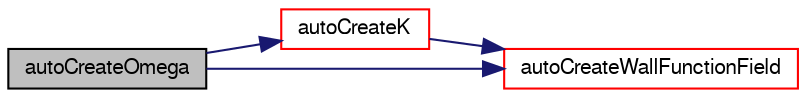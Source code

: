 digraph "autoCreateOmega"
{
  bgcolor="transparent";
  edge [fontname="FreeSans",fontsize="10",labelfontname="FreeSans",labelfontsize="10"];
  node [fontname="FreeSans",fontsize="10",shape=record];
  rankdir="LR";
  Node131 [label="autoCreateOmega",height=0.2,width=0.4,color="black", fillcolor="grey75", style="filled", fontcolor="black"];
  Node131 -> Node132 [color="midnightblue",fontsize="10",style="solid",fontname="FreeSans"];
  Node132 [label="autoCreateK",height=0.2,width=0.4,color="red",URL="$a21173.html#a81b3db801e1873e929d6b4befee22cc5",tooltip="k "];
  Node132 -> Node133 [color="midnightblue",fontsize="10",style="solid",fontname="FreeSans"];
  Node133 [label="autoCreateWallFunctionField",height=0.2,width=0.4,color="red",URL="$a21173.html#af8acb44f659f74fe42d41dbfca4e2526",tooltip="Helper function to create the new field. "];
  Node131 -> Node133 [color="midnightblue",fontsize="10",style="solid",fontname="FreeSans"];
}
